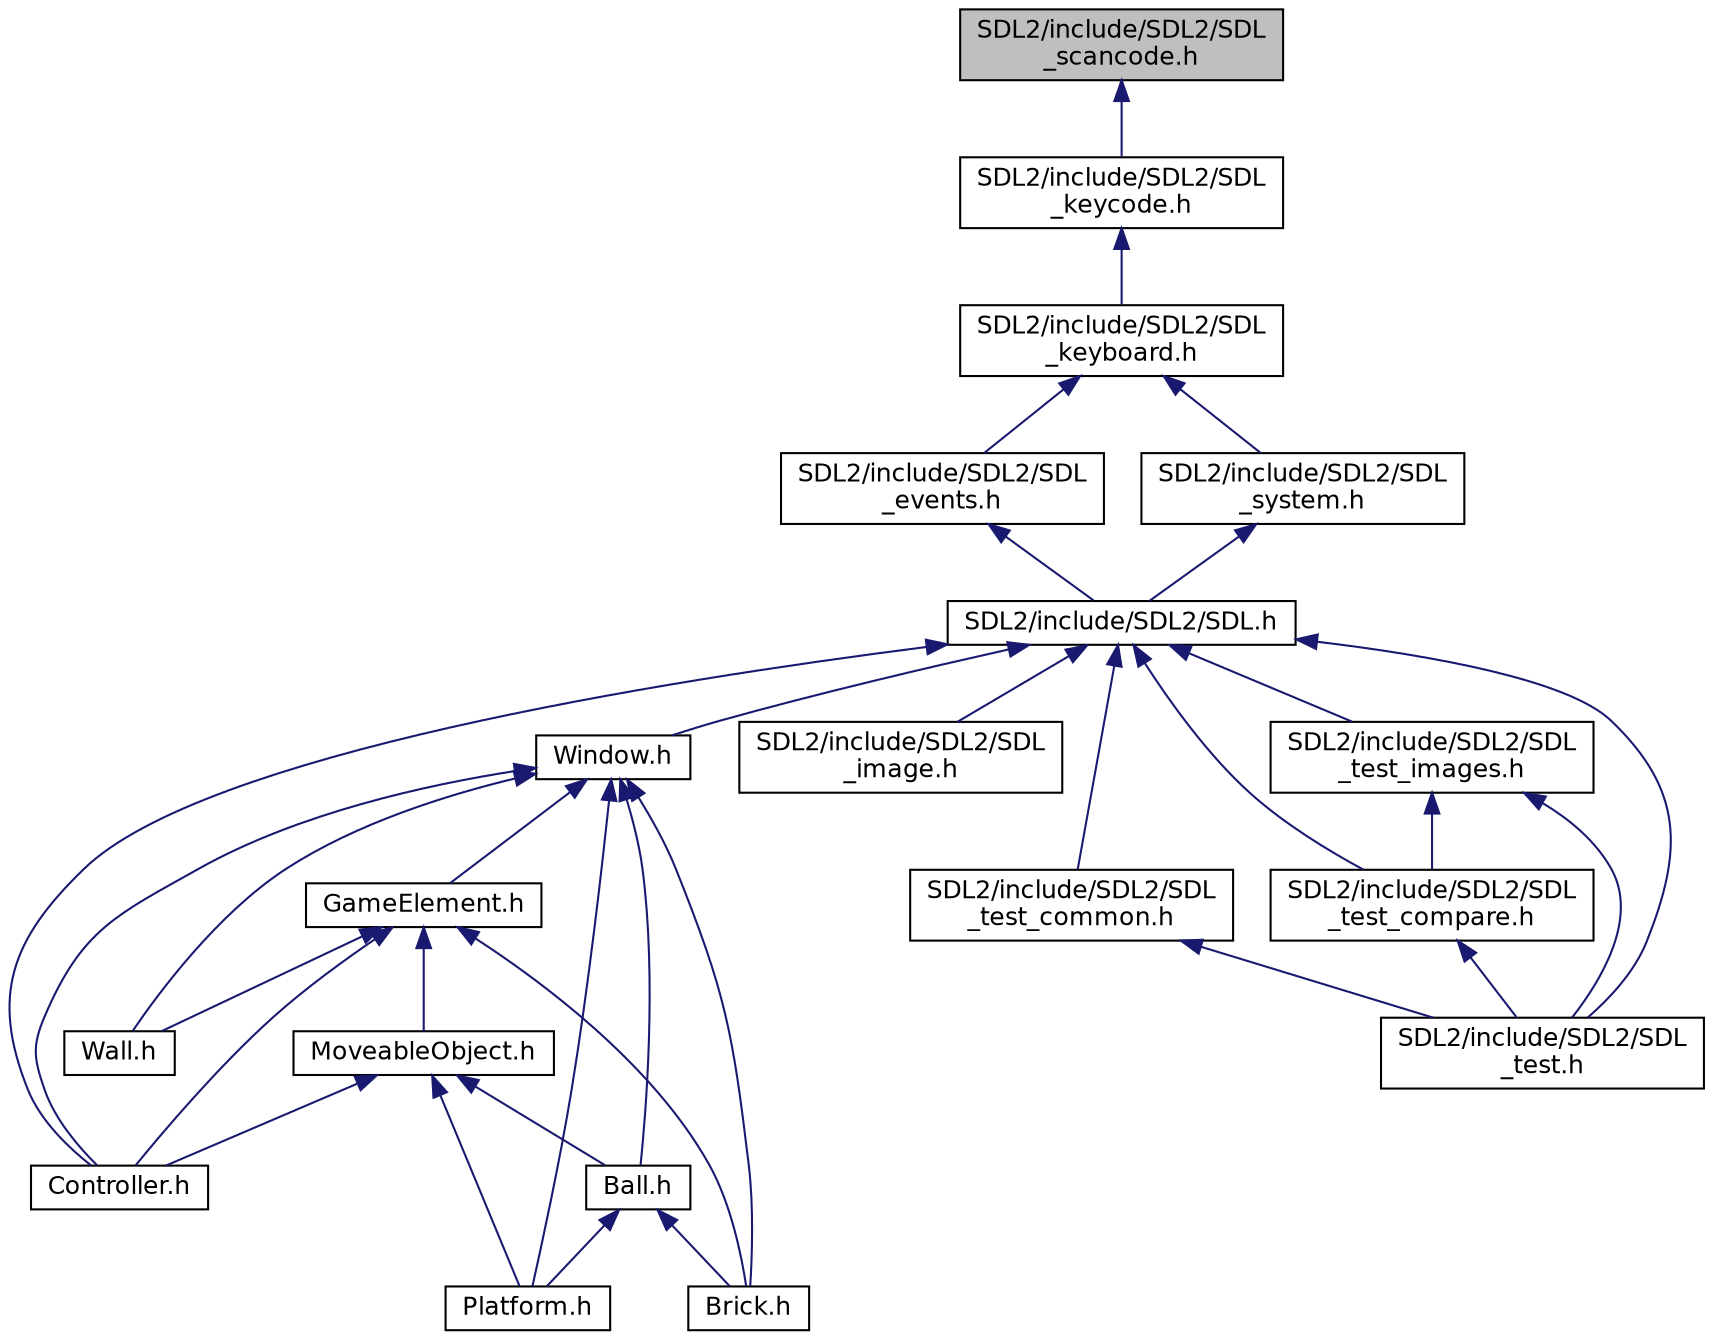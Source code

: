 digraph "SDL2/include/SDL2/SDL_scancode.h"
{
  edge [fontname="Helvetica",fontsize="12",labelfontname="Helvetica",labelfontsize="12"];
  node [fontname="Helvetica",fontsize="12",shape=record];
  Node8 [label="SDL2/include/SDL2/SDL\l_scancode.h",height=0.2,width=0.4,color="black", fillcolor="grey75", style="filled", fontcolor="black"];
  Node8 -> Node9 [dir="back",color="midnightblue",fontsize="12",style="solid",fontname="Helvetica"];
  Node9 [label="SDL2/include/SDL2/SDL\l_keycode.h",height=0.2,width=0.4,color="black", fillcolor="white", style="filled",URL="$_s_d_l__keycode_8h.html",tooltip="Defines constants which identify keyboard keys and modifiers. "];
  Node9 -> Node10 [dir="back",color="midnightblue",fontsize="12",style="solid",fontname="Helvetica"];
  Node10 [label="SDL2/include/SDL2/SDL\l_keyboard.h",height=0.2,width=0.4,color="black", fillcolor="white", style="filled",URL="$_s_d_l__keyboard_8h.html",tooltip="Include file for SDL keyboard event handling. "];
  Node10 -> Node11 [dir="back",color="midnightblue",fontsize="12",style="solid",fontname="Helvetica"];
  Node11 [label="SDL2/include/SDL2/SDL\l_events.h",height=0.2,width=0.4,color="black", fillcolor="white", style="filled",URL="$_s_d_l__events_8h.html",tooltip="Include file for SDL event handling. "];
  Node11 -> Node12 [dir="back",color="midnightblue",fontsize="12",style="solid",fontname="Helvetica"];
  Node12 [label="SDL2/include/SDL2/SDL.h",height=0.2,width=0.4,color="black", fillcolor="white", style="filled",URL="$_s_d_l_8h.html",tooltip="Main include header for the SDL library. "];
  Node12 -> Node13 [dir="back",color="midnightblue",fontsize="12",style="solid",fontname="Helvetica"];
  Node13 [label="Window.h",height=0.2,width=0.4,color="black", fillcolor="white", style="filled",URL="$_window_8h_source.html"];
  Node13 -> Node14 [dir="back",color="midnightblue",fontsize="12",style="solid",fontname="Helvetica"];
  Node14 [label="Ball.h",height=0.2,width=0.4,color="black", fillcolor="white", style="filled",URL="$_ball_8h_source.html"];
  Node14 -> Node15 [dir="back",color="midnightblue",fontsize="12",style="solid",fontname="Helvetica"];
  Node15 [label="Brick.h",height=0.2,width=0.4,color="black", fillcolor="white", style="filled",URL="$_brick_8h_source.html"];
  Node14 -> Node16 [dir="back",color="midnightblue",fontsize="12",style="solid",fontname="Helvetica"];
  Node16 [label="Platform.h",height=0.2,width=0.4,color="black", fillcolor="white", style="filled",URL="$_platform_8h_source.html"];
  Node13 -> Node17 [dir="back",color="midnightblue",fontsize="12",style="solid",fontname="Helvetica"];
  Node17 [label="GameElement.h",height=0.2,width=0.4,color="black", fillcolor="white", style="filled",URL="$_game_element_8h_source.html"];
  Node17 -> Node18 [dir="back",color="midnightblue",fontsize="12",style="solid",fontname="Helvetica"];
  Node18 [label="MoveableObject.h",height=0.2,width=0.4,color="black", fillcolor="white", style="filled",URL="$_moveable_object_8h_source.html"];
  Node18 -> Node14 [dir="back",color="midnightblue",fontsize="12",style="solid",fontname="Helvetica"];
  Node18 -> Node19 [dir="back",color="midnightblue",fontsize="12",style="solid",fontname="Helvetica"];
  Node19 [label="Controller.h",height=0.2,width=0.4,color="black", fillcolor="white", style="filled",URL="$_controller_8h_source.html"];
  Node18 -> Node16 [dir="back",color="midnightblue",fontsize="12",style="solid",fontname="Helvetica"];
  Node17 -> Node15 [dir="back",color="midnightblue",fontsize="12",style="solid",fontname="Helvetica"];
  Node17 -> Node19 [dir="back",color="midnightblue",fontsize="12",style="solid",fontname="Helvetica"];
  Node17 -> Node20 [dir="back",color="midnightblue",fontsize="12",style="solid",fontname="Helvetica"];
  Node20 [label="Wall.h",height=0.2,width=0.4,color="black", fillcolor="white", style="filled",URL="$_wall_8h_source.html"];
  Node13 -> Node15 [dir="back",color="midnightblue",fontsize="12",style="solid",fontname="Helvetica"];
  Node13 -> Node19 [dir="back",color="midnightblue",fontsize="12",style="solid",fontname="Helvetica"];
  Node13 -> Node16 [dir="back",color="midnightblue",fontsize="12",style="solid",fontname="Helvetica"];
  Node13 -> Node20 [dir="back",color="midnightblue",fontsize="12",style="solid",fontname="Helvetica"];
  Node12 -> Node19 [dir="back",color="midnightblue",fontsize="12",style="solid",fontname="Helvetica"];
  Node12 -> Node21 [dir="back",color="midnightblue",fontsize="12",style="solid",fontname="Helvetica"];
  Node21 [label="SDL2/include/SDL2/SDL\l_image.h",height=0.2,width=0.4,color="black", fillcolor="white", style="filled",URL="$_s_d_l__image_8h_source.html"];
  Node12 -> Node22 [dir="back",color="midnightblue",fontsize="12",style="solid",fontname="Helvetica"];
  Node22 [label="SDL2/include/SDL2/SDL\l_test.h",height=0.2,width=0.4,color="black", fillcolor="white", style="filled",URL="$_s_d_l__test_8h.html",tooltip="Include file for SDL test framework. "];
  Node12 -> Node23 [dir="back",color="midnightblue",fontsize="12",style="solid",fontname="Helvetica"];
  Node23 [label="SDL2/include/SDL2/SDL\l_test_common.h",height=0.2,width=0.4,color="black", fillcolor="white", style="filled",URL="$_s_d_l__test__common_8h.html",tooltip="Include file for SDL test framework. "];
  Node23 -> Node22 [dir="back",color="midnightblue",fontsize="12",style="solid",fontname="Helvetica"];
  Node12 -> Node24 [dir="back",color="midnightblue",fontsize="12",style="solid",fontname="Helvetica"];
  Node24 [label="SDL2/include/SDL2/SDL\l_test_compare.h",height=0.2,width=0.4,color="black", fillcolor="white", style="filled",URL="$_s_d_l__test__compare_8h.html",tooltip="Include file for SDL test framework. "];
  Node24 -> Node22 [dir="back",color="midnightblue",fontsize="12",style="solid",fontname="Helvetica"];
  Node12 -> Node25 [dir="back",color="midnightblue",fontsize="12",style="solid",fontname="Helvetica"];
  Node25 [label="SDL2/include/SDL2/SDL\l_test_images.h",height=0.2,width=0.4,color="black", fillcolor="white", style="filled",URL="$_s_d_l__test__images_8h.html",tooltip="Include file for SDL test framework. "];
  Node25 -> Node24 [dir="back",color="midnightblue",fontsize="12",style="solid",fontname="Helvetica"];
  Node25 -> Node22 [dir="back",color="midnightblue",fontsize="12",style="solid",fontname="Helvetica"];
  Node10 -> Node26 [dir="back",color="midnightblue",fontsize="12",style="solid",fontname="Helvetica"];
  Node26 [label="SDL2/include/SDL2/SDL\l_system.h",height=0.2,width=0.4,color="black", fillcolor="white", style="filled",URL="$_s_d_l__system_8h.html",tooltip="Include file for platform specific SDL API functions. "];
  Node26 -> Node12 [dir="back",color="midnightblue",fontsize="12",style="solid",fontname="Helvetica"];
}
